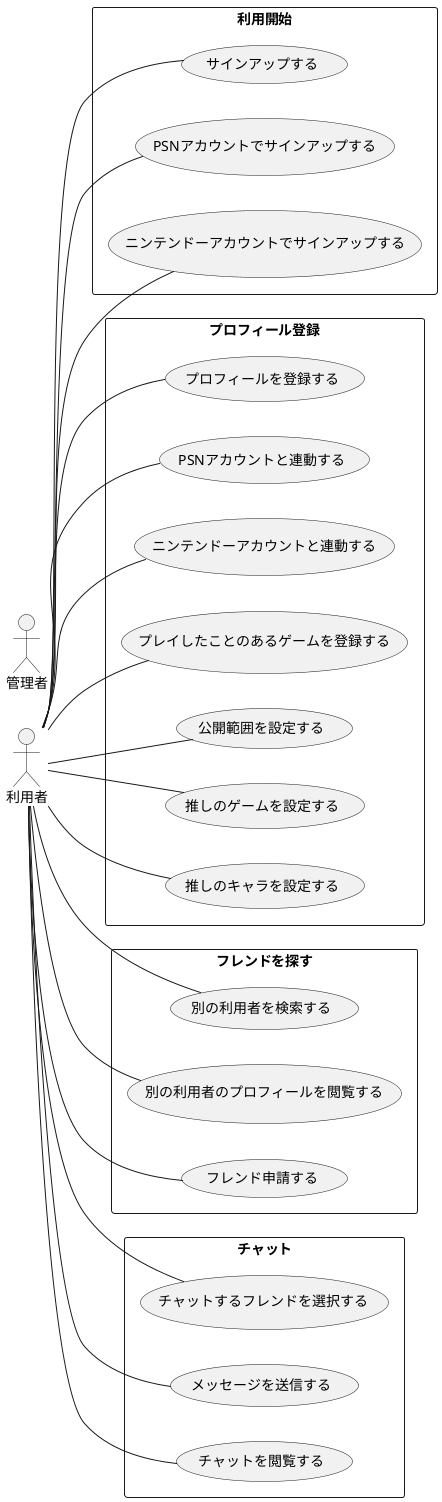 @startuml pedu
actor 利用者
actor 管理者

left to right direction
rectangle 利用開始 {
    利用者 -- (サインアップする)
    利用者 -- (PSNアカウントでサインアップする)
    利用者 -- (ニンテンドーアカウントでサインアップする)
}

rectangle プロフィール登録 {
    利用者 -- (プロフィールを登録する)
    利用者 -- (PSNアカウントと連動する)
    利用者 -- (ニンテンドーアカウントと連動する)
    利用者 -- (プレイしたことのあるゲームを登録する)
    利用者 -- (公開範囲を設定する)
    利用者 -- (推しのゲームを設定する)
    利用者 -- (推しのキャラを設定する)
}

rectangle フレンドを探す {
    利用者 -- (別の利用者を検索する)
    利用者 -- (別の利用者のプロフィールを閲覧する)
    利用者 -- (フレンド申請する)
}

rectangle チャット {
    利用者 -- (チャットするフレンドを選択する)
    利用者 -- (メッセージを送信する)
    利用者 -- (チャットを閲覧する)
}

@enduml